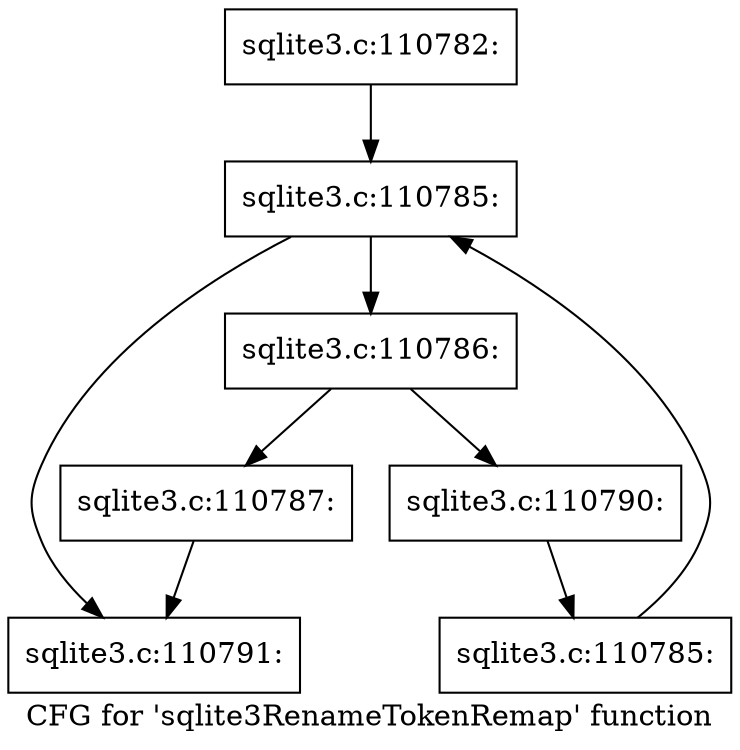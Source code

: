 digraph "CFG for 'sqlite3RenameTokenRemap' function" {
	label="CFG for 'sqlite3RenameTokenRemap' function";

	Node0x55c0fa0a0d00 [shape=record,label="{sqlite3.c:110782:}"];
	Node0x55c0fa0a0d00 -> Node0x55c0fa0a7560;
	Node0x55c0fa0a7560 [shape=record,label="{sqlite3.c:110785:}"];
	Node0x55c0fa0a7560 -> Node0x55c0fa0a7780;
	Node0x55c0fa0a7560 -> Node0x55c0fa0a72c0;
	Node0x55c0fa0a7780 [shape=record,label="{sqlite3.c:110786:}"];
	Node0x55c0fa0a7780 -> Node0x55c0fa0a7ac0;
	Node0x55c0fa0a7780 -> Node0x55c0fa0a7b10;
	Node0x55c0fa0a7ac0 [shape=record,label="{sqlite3.c:110787:}"];
	Node0x55c0fa0a7ac0 -> Node0x55c0fa0a72c0;
	Node0x55c0fa0a7b10 [shape=record,label="{sqlite3.c:110790:}"];
	Node0x55c0fa0a7b10 -> Node0x55c0fa0a76f0;
	Node0x55c0fa0a76f0 [shape=record,label="{sqlite3.c:110785:}"];
	Node0x55c0fa0a76f0 -> Node0x55c0fa0a7560;
	Node0x55c0fa0a72c0 [shape=record,label="{sqlite3.c:110791:}"];
}
